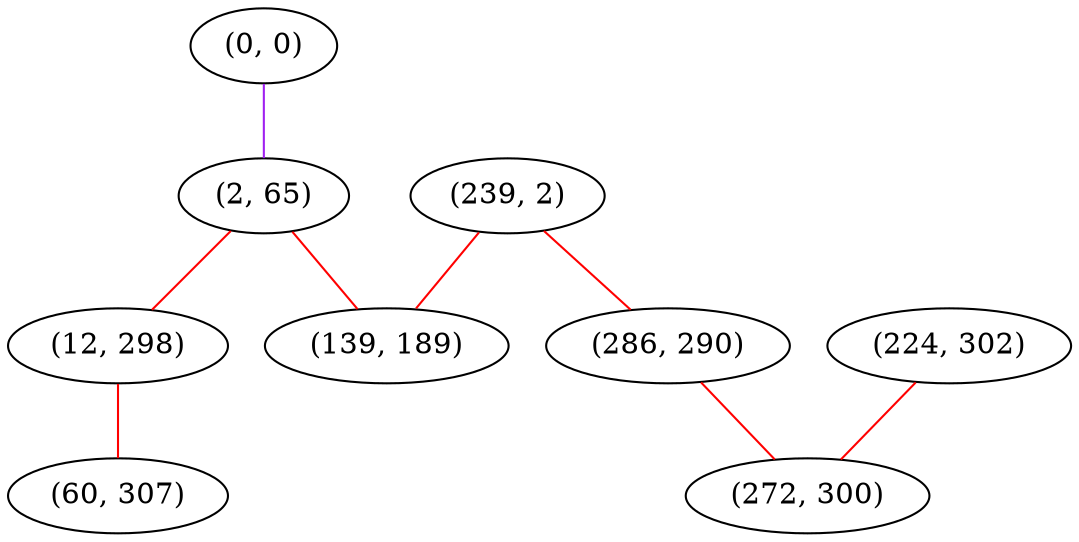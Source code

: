 graph "" {
"(0, 0)";
"(239, 2)";
"(224, 302)";
"(286, 290)";
"(2, 65)";
"(139, 189)";
"(12, 298)";
"(60, 307)";
"(272, 300)";
"(0, 0)" -- "(2, 65)"  [color=purple, key=0, weight=4];
"(239, 2)" -- "(286, 290)"  [color=red, key=0, weight=1];
"(239, 2)" -- "(139, 189)"  [color=red, key=0, weight=1];
"(224, 302)" -- "(272, 300)"  [color=red, key=0, weight=1];
"(286, 290)" -- "(272, 300)"  [color=red, key=0, weight=1];
"(2, 65)" -- "(12, 298)"  [color=red, key=0, weight=1];
"(2, 65)" -- "(139, 189)"  [color=red, key=0, weight=1];
"(12, 298)" -- "(60, 307)"  [color=red, key=0, weight=1];
}
